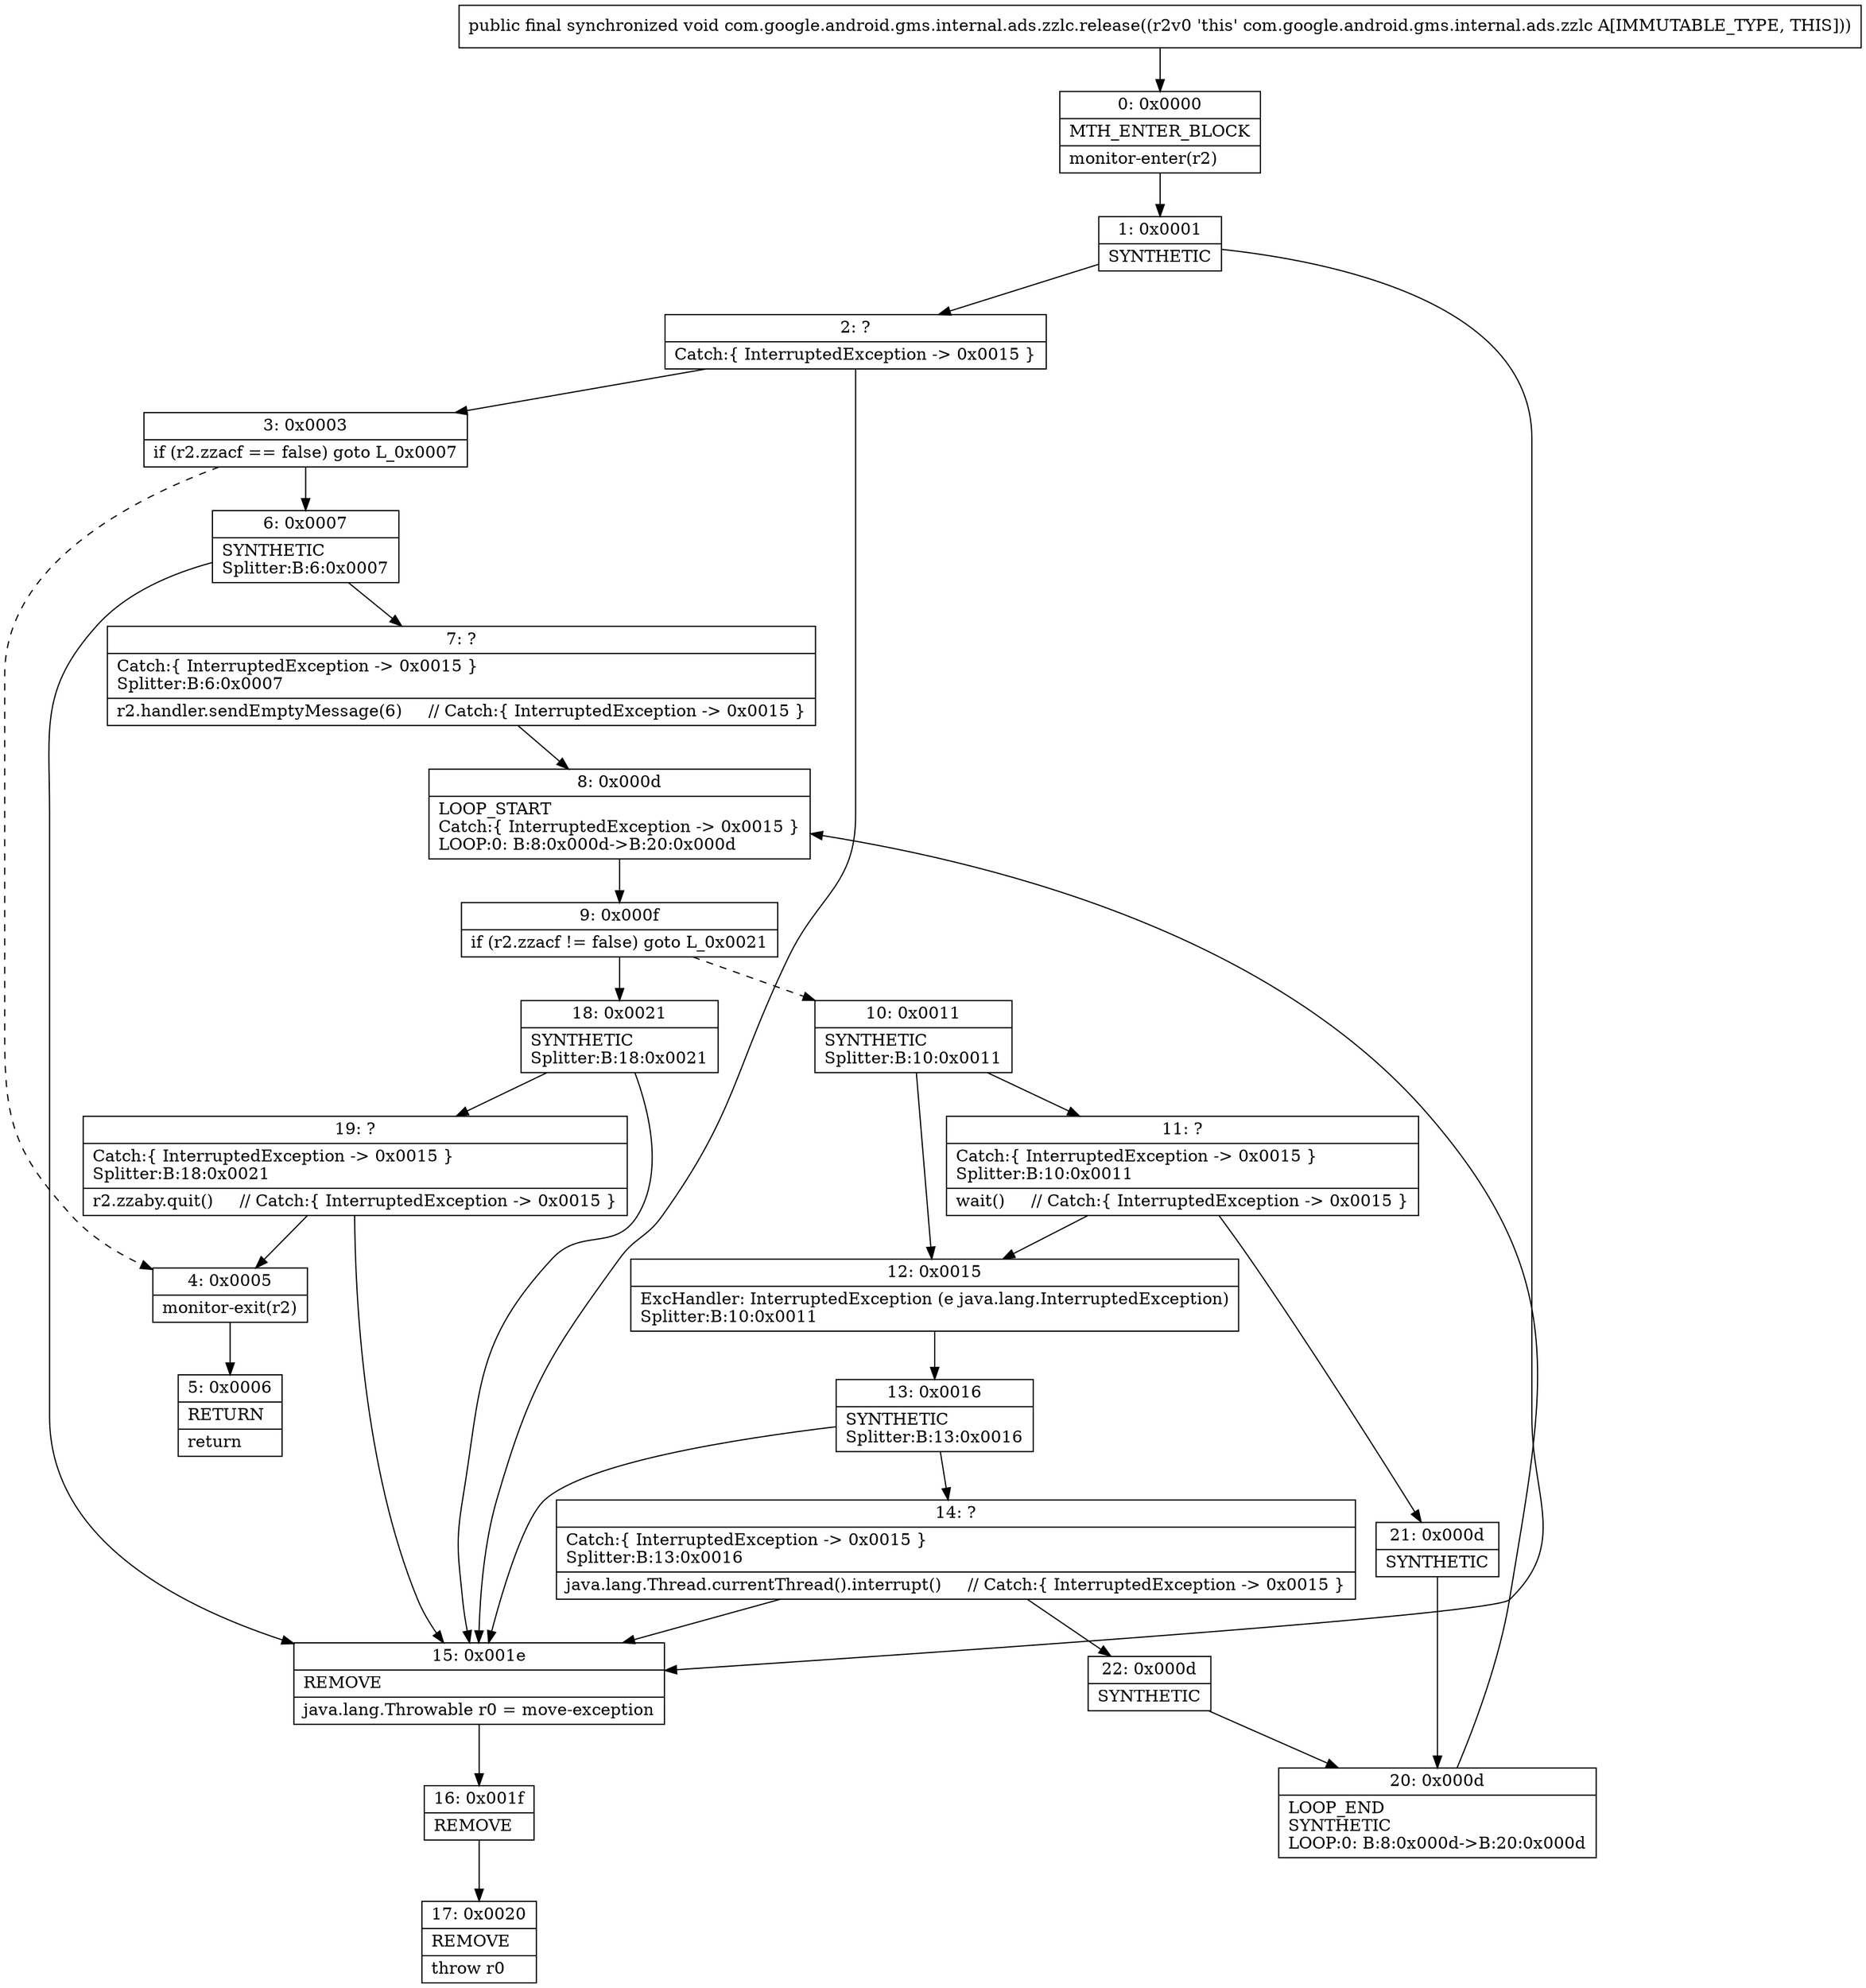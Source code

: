 digraph "CFG forcom.google.android.gms.internal.ads.zzlc.release()V" {
Node_0 [shape=record,label="{0\:\ 0x0000|MTH_ENTER_BLOCK\l|monitor\-enter(r2)\l}"];
Node_1 [shape=record,label="{1\:\ 0x0001|SYNTHETIC\l}"];
Node_2 [shape=record,label="{2\:\ ?|Catch:\{ InterruptedException \-\> 0x0015 \}\l}"];
Node_3 [shape=record,label="{3\:\ 0x0003|if (r2.zzacf == false) goto L_0x0007\l}"];
Node_4 [shape=record,label="{4\:\ 0x0005|monitor\-exit(r2)\l}"];
Node_5 [shape=record,label="{5\:\ 0x0006|RETURN\l|return\l}"];
Node_6 [shape=record,label="{6\:\ 0x0007|SYNTHETIC\lSplitter:B:6:0x0007\l}"];
Node_7 [shape=record,label="{7\:\ ?|Catch:\{ InterruptedException \-\> 0x0015 \}\lSplitter:B:6:0x0007\l|r2.handler.sendEmptyMessage(6)     \/\/ Catch:\{ InterruptedException \-\> 0x0015 \}\l}"];
Node_8 [shape=record,label="{8\:\ 0x000d|LOOP_START\lCatch:\{ InterruptedException \-\> 0x0015 \}\lLOOP:0: B:8:0x000d\-\>B:20:0x000d\l}"];
Node_9 [shape=record,label="{9\:\ 0x000f|if (r2.zzacf != false) goto L_0x0021\l}"];
Node_10 [shape=record,label="{10\:\ 0x0011|SYNTHETIC\lSplitter:B:10:0x0011\l}"];
Node_11 [shape=record,label="{11\:\ ?|Catch:\{ InterruptedException \-\> 0x0015 \}\lSplitter:B:10:0x0011\l|wait()     \/\/ Catch:\{ InterruptedException \-\> 0x0015 \}\l}"];
Node_12 [shape=record,label="{12\:\ 0x0015|ExcHandler: InterruptedException (e java.lang.InterruptedException)\lSplitter:B:10:0x0011\l}"];
Node_13 [shape=record,label="{13\:\ 0x0016|SYNTHETIC\lSplitter:B:13:0x0016\l}"];
Node_14 [shape=record,label="{14\:\ ?|Catch:\{ InterruptedException \-\> 0x0015 \}\lSplitter:B:13:0x0016\l|java.lang.Thread.currentThread().interrupt()     \/\/ Catch:\{ InterruptedException \-\> 0x0015 \}\l}"];
Node_15 [shape=record,label="{15\:\ 0x001e|REMOVE\l|java.lang.Throwable r0 = move\-exception\l}"];
Node_16 [shape=record,label="{16\:\ 0x001f|REMOVE\l}"];
Node_17 [shape=record,label="{17\:\ 0x0020|REMOVE\l|throw r0\l}"];
Node_18 [shape=record,label="{18\:\ 0x0021|SYNTHETIC\lSplitter:B:18:0x0021\l}"];
Node_19 [shape=record,label="{19\:\ ?|Catch:\{ InterruptedException \-\> 0x0015 \}\lSplitter:B:18:0x0021\l|r2.zzaby.quit()     \/\/ Catch:\{ InterruptedException \-\> 0x0015 \}\l}"];
Node_20 [shape=record,label="{20\:\ 0x000d|LOOP_END\lSYNTHETIC\lLOOP:0: B:8:0x000d\-\>B:20:0x000d\l}"];
Node_21 [shape=record,label="{21\:\ 0x000d|SYNTHETIC\l}"];
Node_22 [shape=record,label="{22\:\ 0x000d|SYNTHETIC\l}"];
MethodNode[shape=record,label="{public final synchronized void com.google.android.gms.internal.ads.zzlc.release((r2v0 'this' com.google.android.gms.internal.ads.zzlc A[IMMUTABLE_TYPE, THIS])) }"];
MethodNode -> Node_0;
Node_0 -> Node_1;
Node_1 -> Node_2;
Node_1 -> Node_15;
Node_2 -> Node_3;
Node_2 -> Node_15;
Node_3 -> Node_4[style=dashed];
Node_3 -> Node_6;
Node_4 -> Node_5;
Node_6 -> Node_7;
Node_6 -> Node_15;
Node_7 -> Node_8;
Node_8 -> Node_9;
Node_9 -> Node_10[style=dashed];
Node_9 -> Node_18;
Node_10 -> Node_11;
Node_10 -> Node_12;
Node_11 -> Node_12;
Node_11 -> Node_21;
Node_12 -> Node_13;
Node_13 -> Node_14;
Node_13 -> Node_15;
Node_14 -> Node_15;
Node_14 -> Node_22;
Node_15 -> Node_16;
Node_16 -> Node_17;
Node_18 -> Node_19;
Node_18 -> Node_15;
Node_19 -> Node_15;
Node_19 -> Node_4;
Node_20 -> Node_8;
Node_21 -> Node_20;
Node_22 -> Node_20;
}

